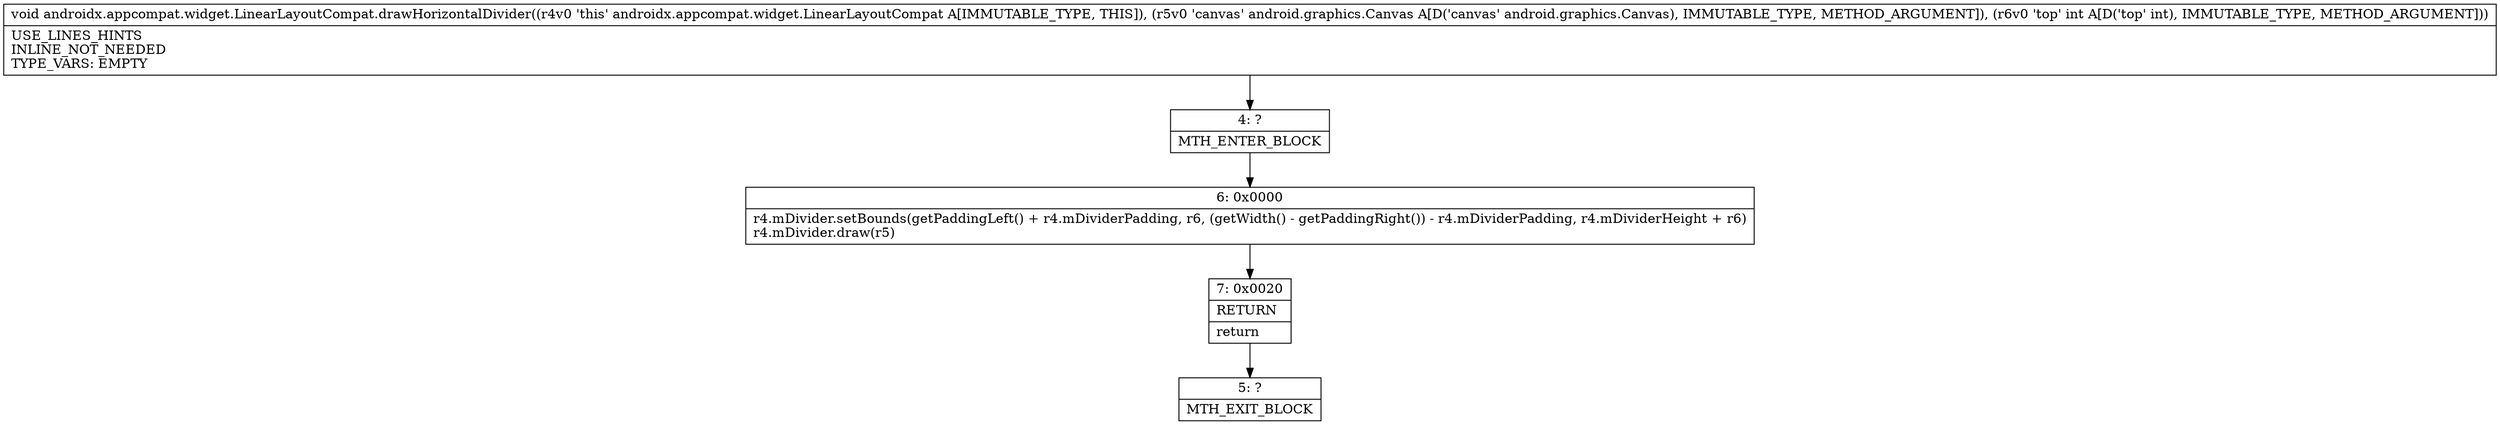 digraph "CFG forandroidx.appcompat.widget.LinearLayoutCompat.drawHorizontalDivider(Landroid\/graphics\/Canvas;I)V" {
Node_4 [shape=record,label="{4\:\ ?|MTH_ENTER_BLOCK\l}"];
Node_6 [shape=record,label="{6\:\ 0x0000|r4.mDivider.setBounds(getPaddingLeft() + r4.mDividerPadding, r6, (getWidth() \- getPaddingRight()) \- r4.mDividerPadding, r4.mDividerHeight + r6)\lr4.mDivider.draw(r5)\l}"];
Node_7 [shape=record,label="{7\:\ 0x0020|RETURN\l|return\l}"];
Node_5 [shape=record,label="{5\:\ ?|MTH_EXIT_BLOCK\l}"];
MethodNode[shape=record,label="{void androidx.appcompat.widget.LinearLayoutCompat.drawHorizontalDivider((r4v0 'this' androidx.appcompat.widget.LinearLayoutCompat A[IMMUTABLE_TYPE, THIS]), (r5v0 'canvas' android.graphics.Canvas A[D('canvas' android.graphics.Canvas), IMMUTABLE_TYPE, METHOD_ARGUMENT]), (r6v0 'top' int A[D('top' int), IMMUTABLE_TYPE, METHOD_ARGUMENT]))  | USE_LINES_HINTS\lINLINE_NOT_NEEDED\lTYPE_VARS: EMPTY\l}"];
MethodNode -> Node_4;Node_4 -> Node_6;
Node_6 -> Node_7;
Node_7 -> Node_5;
}

